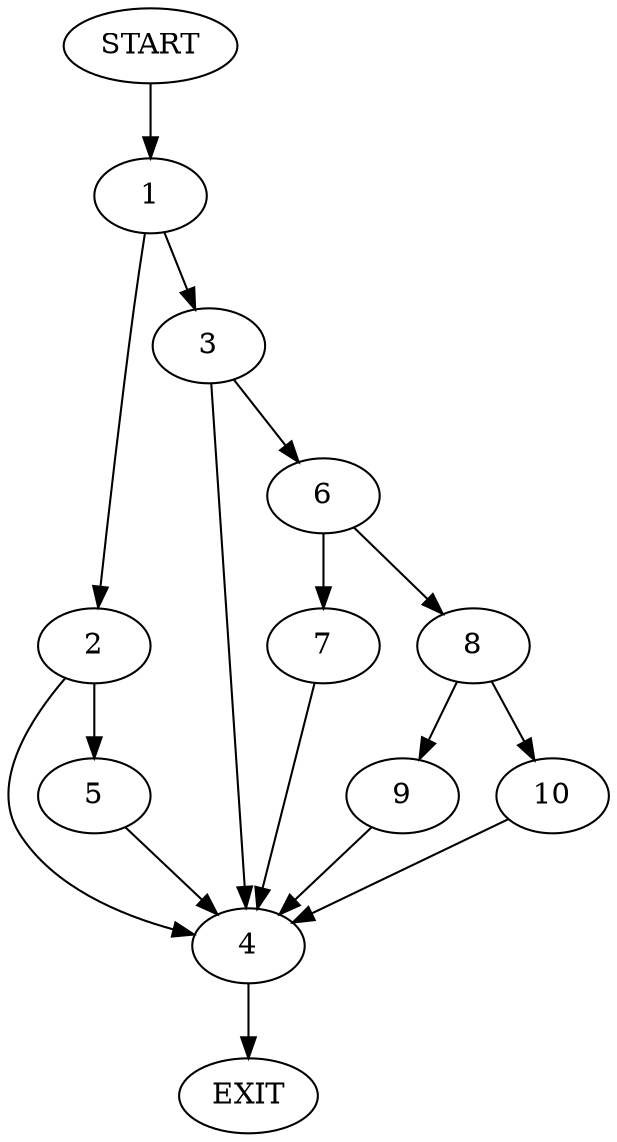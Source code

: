 digraph {
0 [label="START"]
11 [label="EXIT"]
0 -> 1
1 -> 2
1 -> 3
2 -> 4
2 -> 5
3 -> 4
3 -> 6
4 -> 11
6 -> 7
6 -> 8
8 -> 9
8 -> 10
7 -> 4
10 -> 4
9 -> 4
5 -> 4
}
